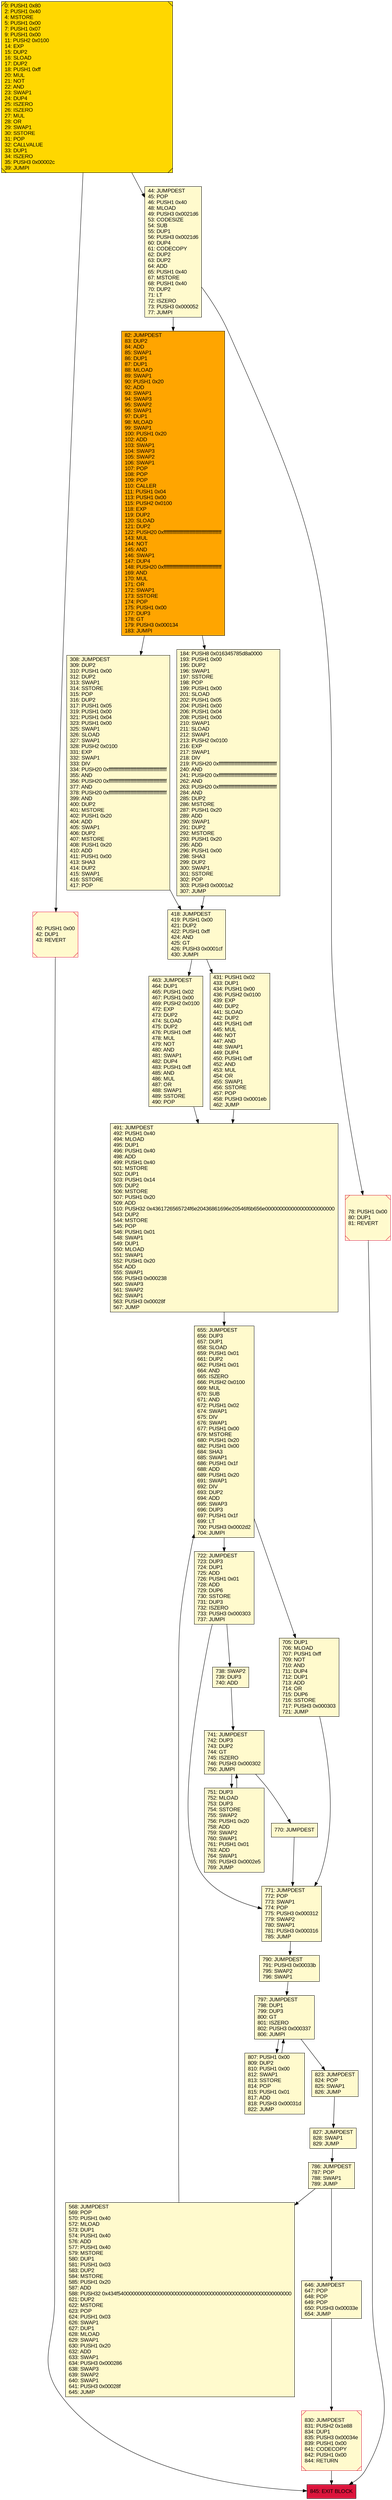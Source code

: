 digraph G {
bgcolor=transparent rankdir=UD;
node [shape=box style=filled color=black fillcolor=white fontname=arial fontcolor=black];
491 [label="491: JUMPDEST\l492: PUSH1 0x40\l494: MLOAD\l495: DUP1\l496: PUSH1 0x40\l498: ADD\l499: PUSH1 0x40\l501: MSTORE\l502: DUP1\l503: PUSH1 0x14\l505: DUP2\l506: MSTORE\l507: PUSH1 0x20\l509: ADD\l510: PUSH32 0x4361726565724f6e20436861696e20546f6b656e000000000000000000000000\l543: DUP2\l544: MSTORE\l545: POP\l546: PUSH1 0x01\l548: SWAP1\l549: DUP1\l550: MLOAD\l551: SWAP1\l552: PUSH1 0x20\l554: ADD\l555: SWAP1\l556: PUSH3 0x000238\l560: SWAP3\l561: SWAP2\l562: SWAP1\l563: PUSH3 0x00028f\l567: JUMP\l" fillcolor=lemonchiffon ];
722 [label="722: JUMPDEST\l723: DUP3\l724: DUP1\l725: ADD\l726: PUSH1 0x01\l728: ADD\l729: DUP6\l730: SSTORE\l731: DUP3\l732: ISZERO\l733: PUSH3 0x000303\l737: JUMPI\l" fillcolor=lemonchiffon ];
786 [label="786: JUMPDEST\l787: POP\l788: SWAP1\l789: JUMP\l" fillcolor=lemonchiffon ];
568 [label="568: JUMPDEST\l569: POP\l570: PUSH1 0x40\l572: MLOAD\l573: DUP1\l574: PUSH1 0x40\l576: ADD\l577: PUSH1 0x40\l579: MSTORE\l580: DUP1\l581: PUSH1 0x03\l583: DUP2\l584: MSTORE\l585: PUSH1 0x20\l587: ADD\l588: PUSH32 0x434f540000000000000000000000000000000000000000000000000000000000\l621: DUP2\l622: MSTORE\l623: POP\l624: PUSH1 0x03\l626: SWAP1\l627: DUP1\l628: MLOAD\l629: SWAP1\l630: PUSH1 0x20\l632: ADD\l633: SWAP1\l634: PUSH3 0x000286\l638: SWAP3\l639: SWAP2\l640: SWAP1\l641: PUSH3 0x00028f\l645: JUMP\l" fillcolor=lemonchiffon ];
771 [label="771: JUMPDEST\l772: POP\l773: SWAP1\l774: POP\l775: PUSH3 0x000312\l779: SWAP2\l780: SWAP1\l781: PUSH3 0x000316\l785: JUMP\l" fillcolor=lemonchiffon ];
40 [label="40: PUSH1 0x00\l42: DUP1\l43: REVERT\l" fillcolor=lemonchiffon shape=Msquare color=crimson ];
845 [label="845: EXIT BLOCK\l" fillcolor=crimson ];
830 [label="830: JUMPDEST\l831: PUSH2 0x1e88\l834: DUP1\l835: PUSH3 0x00034e\l839: PUSH1 0x00\l841: CODECOPY\l842: PUSH1 0x00\l844: RETURN\l" fillcolor=lemonchiffon shape=Msquare color=crimson ];
751 [label="751: DUP3\l752: MLOAD\l753: DUP3\l754: SSTORE\l755: SWAP2\l756: PUSH1 0x20\l758: ADD\l759: SWAP2\l760: SWAP1\l761: PUSH1 0x01\l763: ADD\l764: SWAP1\l765: PUSH3 0x0002e5\l769: JUMP\l" fillcolor=lemonchiffon ];
827 [label="827: JUMPDEST\l828: SWAP1\l829: JUMP\l" fillcolor=lemonchiffon ];
770 [label="770: JUMPDEST\l" fillcolor=lemonchiffon ];
44 [label="44: JUMPDEST\l45: POP\l46: PUSH1 0x40\l48: MLOAD\l49: PUSH3 0x0021d6\l53: CODESIZE\l54: SUB\l55: DUP1\l56: PUSH3 0x0021d6\l60: DUP4\l61: CODECOPY\l62: DUP2\l63: DUP2\l64: ADD\l65: PUSH1 0x40\l67: MSTORE\l68: PUSH1 0x40\l70: DUP2\l71: LT\l72: ISZERO\l73: PUSH3 0x000052\l77: JUMPI\l" fillcolor=lemonchiffon ];
418 [label="418: JUMPDEST\l419: PUSH1 0x00\l421: DUP2\l422: PUSH1 0xff\l424: AND\l425: GT\l426: PUSH3 0x0001cf\l430: JUMPI\l" fillcolor=lemonchiffon ];
646 [label="646: JUMPDEST\l647: POP\l648: POP\l649: POP\l650: PUSH3 0x00033e\l654: JUMP\l" fillcolor=lemonchiffon ];
82 [label="82: JUMPDEST\l83: DUP2\l84: ADD\l85: SWAP1\l86: DUP1\l87: DUP1\l88: MLOAD\l89: SWAP1\l90: PUSH1 0x20\l92: ADD\l93: SWAP1\l94: SWAP3\l95: SWAP2\l96: SWAP1\l97: DUP1\l98: MLOAD\l99: SWAP1\l100: PUSH1 0x20\l102: ADD\l103: SWAP1\l104: SWAP3\l105: SWAP2\l106: SWAP1\l107: POP\l108: POP\l109: POP\l110: CALLER\l111: PUSH1 0x04\l113: PUSH1 0x00\l115: PUSH2 0x0100\l118: EXP\l119: DUP2\l120: SLOAD\l121: DUP2\l122: PUSH20 0xffffffffffffffffffffffffffffffffffffffff\l143: MUL\l144: NOT\l145: AND\l146: SWAP1\l147: DUP4\l148: PUSH20 0xffffffffffffffffffffffffffffffffffffffff\l169: AND\l170: MUL\l171: OR\l172: SWAP1\l173: SSTORE\l174: POP\l175: PUSH1 0x00\l177: DUP3\l178: GT\l179: PUSH3 0x000134\l183: JUMPI\l" fillcolor=orange ];
463 [label="463: JUMPDEST\l464: DUP1\l465: PUSH1 0x02\l467: PUSH1 0x00\l469: PUSH2 0x0100\l472: EXP\l473: DUP2\l474: SLOAD\l475: DUP2\l476: PUSH1 0xff\l478: MUL\l479: NOT\l480: AND\l481: SWAP1\l482: DUP4\l483: PUSH1 0xff\l485: AND\l486: MUL\l487: OR\l488: SWAP1\l489: SSTORE\l490: POP\l" fillcolor=lemonchiffon ];
308 [label="308: JUMPDEST\l309: DUP2\l310: PUSH1 0x00\l312: DUP2\l313: SWAP1\l314: SSTORE\l315: POP\l316: DUP2\l317: PUSH1 0x05\l319: PUSH1 0x00\l321: PUSH1 0x04\l323: PUSH1 0x00\l325: SWAP1\l326: SLOAD\l327: SWAP1\l328: PUSH2 0x0100\l331: EXP\l332: SWAP1\l333: DIV\l334: PUSH20 0xffffffffffffffffffffffffffffffffffffffff\l355: AND\l356: PUSH20 0xffffffffffffffffffffffffffffffffffffffff\l377: AND\l378: PUSH20 0xffffffffffffffffffffffffffffffffffffffff\l399: AND\l400: DUP2\l401: MSTORE\l402: PUSH1 0x20\l404: ADD\l405: SWAP1\l406: DUP2\l407: MSTORE\l408: PUSH1 0x20\l410: ADD\l411: PUSH1 0x00\l413: SHA3\l414: DUP2\l415: SWAP1\l416: SSTORE\l417: POP\l" fillcolor=lemonchiffon ];
807 [label="807: PUSH1 0x00\l809: DUP2\l810: PUSH1 0x00\l812: SWAP1\l813: SSTORE\l814: POP\l815: PUSH1 0x01\l817: ADD\l818: PUSH3 0x00031d\l822: JUMP\l" fillcolor=lemonchiffon ];
738 [label="738: SWAP2\l739: DUP3\l740: ADD\l" fillcolor=lemonchiffon ];
797 [label="797: JUMPDEST\l798: DUP1\l799: DUP3\l800: GT\l801: ISZERO\l802: PUSH3 0x000337\l806: JUMPI\l" fillcolor=lemonchiffon ];
741 [label="741: JUMPDEST\l742: DUP3\l743: DUP2\l744: GT\l745: ISZERO\l746: PUSH3 0x000302\l750: JUMPI\l" fillcolor=lemonchiffon ];
823 [label="823: JUMPDEST\l824: POP\l825: SWAP1\l826: JUMP\l" fillcolor=lemonchiffon ];
705 [label="705: DUP1\l706: MLOAD\l707: PUSH1 0xff\l709: NOT\l710: AND\l711: DUP4\l712: DUP1\l713: ADD\l714: OR\l715: DUP6\l716: SSTORE\l717: PUSH3 0x000303\l721: JUMP\l" fillcolor=lemonchiffon ];
431 [label="431: PUSH1 0x02\l433: DUP1\l434: PUSH1 0x00\l436: PUSH2 0x0100\l439: EXP\l440: DUP2\l441: SLOAD\l442: DUP2\l443: PUSH1 0xff\l445: MUL\l446: NOT\l447: AND\l448: SWAP1\l449: DUP4\l450: PUSH1 0xff\l452: AND\l453: MUL\l454: OR\l455: SWAP1\l456: SSTORE\l457: POP\l458: PUSH3 0x0001eb\l462: JUMP\l" fillcolor=lemonchiffon ];
78 [label="78: PUSH1 0x00\l80: DUP1\l81: REVERT\l" fillcolor=lemonchiffon shape=Msquare color=crimson ];
0 [label="0: PUSH1 0x80\l2: PUSH1 0x40\l4: MSTORE\l5: PUSH1 0x00\l7: PUSH1 0x07\l9: PUSH1 0x00\l11: PUSH2 0x0100\l14: EXP\l15: DUP2\l16: SLOAD\l17: DUP2\l18: PUSH1 0xff\l20: MUL\l21: NOT\l22: AND\l23: SWAP1\l24: DUP4\l25: ISZERO\l26: ISZERO\l27: MUL\l28: OR\l29: SWAP1\l30: SSTORE\l31: POP\l32: CALLVALUE\l33: DUP1\l34: ISZERO\l35: PUSH3 0x00002c\l39: JUMPI\l" fillcolor=lemonchiffon shape=Msquare fillcolor=gold ];
790 [label="790: JUMPDEST\l791: PUSH3 0x00033b\l795: SWAP2\l796: SWAP1\l" fillcolor=lemonchiffon ];
184 [label="184: PUSH8 0x016345785d8a0000\l193: PUSH1 0x00\l195: DUP2\l196: SWAP1\l197: SSTORE\l198: POP\l199: PUSH1 0x00\l201: SLOAD\l202: PUSH1 0x05\l204: PUSH1 0x00\l206: PUSH1 0x04\l208: PUSH1 0x00\l210: SWAP1\l211: SLOAD\l212: SWAP1\l213: PUSH2 0x0100\l216: EXP\l217: SWAP1\l218: DIV\l219: PUSH20 0xffffffffffffffffffffffffffffffffffffffff\l240: AND\l241: PUSH20 0xffffffffffffffffffffffffffffffffffffffff\l262: AND\l263: PUSH20 0xffffffffffffffffffffffffffffffffffffffff\l284: AND\l285: DUP2\l286: MSTORE\l287: PUSH1 0x20\l289: ADD\l290: SWAP1\l291: DUP2\l292: MSTORE\l293: PUSH1 0x20\l295: ADD\l296: PUSH1 0x00\l298: SHA3\l299: DUP2\l300: SWAP1\l301: SSTORE\l302: POP\l303: PUSH3 0x0001a2\l307: JUMP\l" fillcolor=lemonchiffon ];
655 [label="655: JUMPDEST\l656: DUP3\l657: DUP1\l658: SLOAD\l659: PUSH1 0x01\l661: DUP2\l662: PUSH1 0x01\l664: AND\l665: ISZERO\l666: PUSH2 0x0100\l669: MUL\l670: SUB\l671: AND\l672: PUSH1 0x02\l674: SWAP1\l675: DIV\l676: SWAP1\l677: PUSH1 0x00\l679: MSTORE\l680: PUSH1 0x20\l682: PUSH1 0x00\l684: SHA3\l685: SWAP1\l686: PUSH1 0x1f\l688: ADD\l689: PUSH1 0x20\l691: SWAP1\l692: DIV\l693: DUP2\l694: ADD\l695: SWAP3\l696: DUP3\l697: PUSH1 0x1f\l699: LT\l700: PUSH3 0x0002d2\l704: JUMPI\l" fillcolor=lemonchiffon ];
830 -> 845;
786 -> 568;
797 -> 823;
40 -> 845;
44 -> 82;
738 -> 741;
797 -> 807;
807 -> 797;
722 -> 771;
770 -> 771;
418 -> 463;
308 -> 418;
827 -> 786;
82 -> 308;
786 -> 646;
655 -> 705;
790 -> 797;
463 -> 491;
646 -> 830;
82 -> 184;
0 -> 44;
78 -> 845;
722 -> 738;
184 -> 418;
431 -> 491;
823 -> 827;
741 -> 770;
741 -> 751;
751 -> 741;
705 -> 771;
771 -> 790;
568 -> 655;
655 -> 722;
0 -> 40;
418 -> 431;
491 -> 655;
44 -> 78;
}